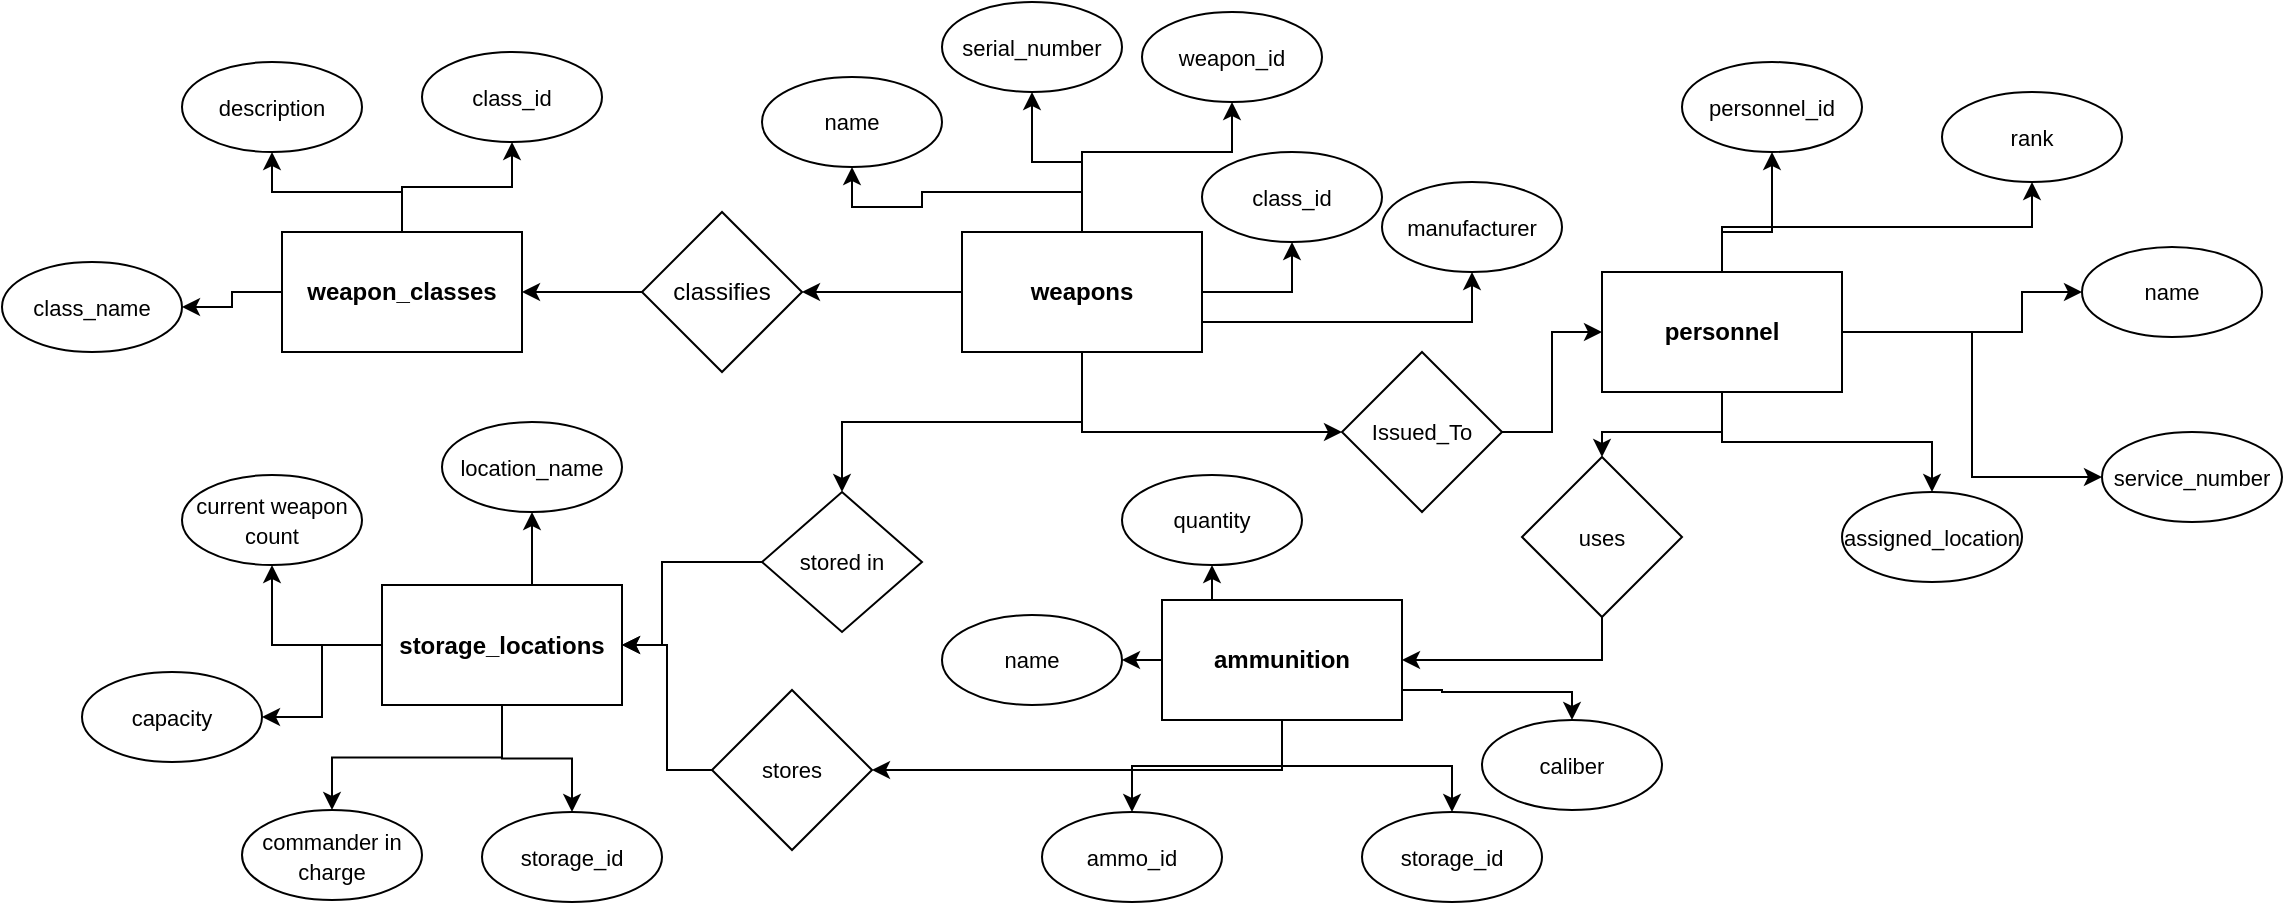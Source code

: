 <mxfile version="26.0.16">
  <diagram name="Page-1" id="ycRu8Dl1TrBNxJkZjVXF">
    <mxGraphModel dx="2569" dy="579" grid="1" gridSize="10" guides="1" tooltips="1" connect="1" arrows="1" fold="1" page="1" pageScale="1" pageWidth="1169" pageHeight="827" math="0" shadow="0">
      <root>
        <mxCell id="0" />
        <mxCell id="1" parent="0" />
        <mxCell id="KG3uTl3x-kGDV18g8xJJ-138" value="&lt;span style=&quot;font-size: 11px; text-align: left; text-wrap-mode: nowrap;&quot;&gt;class_id&lt;/span&gt;" style="ellipse;whiteSpace=wrap;html=1;" vertex="1" parent="1">
          <mxGeometry x="200" y="140" width="90" height="45" as="geometry" />
        </mxCell>
        <mxCell id="KG3uTl3x-kGDV18g8xJJ-139" value="&lt;span style=&quot;font-size: 11px; text-align: left; text-wrap-mode: nowrap;&quot;&gt;class_name&lt;/span&gt;" style="ellipse;whiteSpace=wrap;html=1;" vertex="1" parent="1">
          <mxGeometry x="-10" y="245" width="90" height="45" as="geometry" />
        </mxCell>
        <mxCell id="KG3uTl3x-kGDV18g8xJJ-141" value="&lt;span style=&quot;font-size: 11px; text-align: left; text-wrap-mode: nowrap;&quot;&gt;description&lt;/span&gt;" style="ellipse;whiteSpace=wrap;html=1;" vertex="1" parent="1">
          <mxGeometry x="80" y="145" width="90" height="45" as="geometry" />
        </mxCell>
        <mxCell id="KG3uTl3x-kGDV18g8xJJ-164" style="edgeStyle=orthogonalEdgeStyle;rounded=0;orthogonalLoop=1;jettySize=auto;html=1;exitX=1;exitY=0.5;exitDx=0;exitDy=0;entryX=0.5;entryY=1;entryDx=0;entryDy=0;" edge="1" parent="1" source="KG3uTl3x-kGDV18g8xJJ-144" target="KG3uTl3x-kGDV18g8xJJ-152">
          <mxGeometry relative="1" as="geometry" />
        </mxCell>
        <mxCell id="KG3uTl3x-kGDV18g8xJJ-165" style="edgeStyle=orthogonalEdgeStyle;rounded=0;orthogonalLoop=1;jettySize=auto;html=1;exitX=1;exitY=0.75;exitDx=0;exitDy=0;entryX=0.5;entryY=1;entryDx=0;entryDy=0;" edge="1" parent="1" source="KG3uTl3x-kGDV18g8xJJ-144" target="KG3uTl3x-kGDV18g8xJJ-150">
          <mxGeometry relative="1" as="geometry" />
        </mxCell>
        <mxCell id="KG3uTl3x-kGDV18g8xJJ-184" style="edgeStyle=orthogonalEdgeStyle;rounded=0;orthogonalLoop=1;jettySize=auto;html=1;exitX=0.5;exitY=1;exitDx=0;exitDy=0;entryX=0;entryY=0.5;entryDx=0;entryDy=0;" edge="1" parent="1" source="KG3uTl3x-kGDV18g8xJJ-144" target="KG3uTl3x-kGDV18g8xJJ-183">
          <mxGeometry relative="1" as="geometry" />
        </mxCell>
        <mxCell id="KG3uTl3x-kGDV18g8xJJ-220" style="edgeStyle=orthogonalEdgeStyle;rounded=0;orthogonalLoop=1;jettySize=auto;html=1;exitX=0;exitY=0.5;exitDx=0;exitDy=0;" edge="1" parent="1" source="KG3uTl3x-kGDV18g8xJJ-144" target="KG3uTl3x-kGDV18g8xJJ-154">
          <mxGeometry relative="1" as="geometry" />
        </mxCell>
        <mxCell id="KG3uTl3x-kGDV18g8xJJ-222" style="edgeStyle=orthogonalEdgeStyle;rounded=0;orthogonalLoop=1;jettySize=auto;html=1;exitX=0.5;exitY=0;exitDx=0;exitDy=0;entryX=0.5;entryY=1;entryDx=0;entryDy=0;" edge="1" parent="1" source="KG3uTl3x-kGDV18g8xJJ-144" target="KG3uTl3x-kGDV18g8xJJ-147">
          <mxGeometry relative="1" as="geometry">
            <Array as="points">
              <mxPoint x="530" y="190" />
              <mxPoint x="605" y="190" />
            </Array>
          </mxGeometry>
        </mxCell>
        <mxCell id="KG3uTl3x-kGDV18g8xJJ-224" style="edgeStyle=orthogonalEdgeStyle;rounded=0;orthogonalLoop=1;jettySize=auto;html=1;exitX=0.5;exitY=0;exitDx=0;exitDy=0;entryX=0.5;entryY=1;entryDx=0;entryDy=0;" edge="1" parent="1" source="KG3uTl3x-kGDV18g8xJJ-144" target="KG3uTl3x-kGDV18g8xJJ-151">
          <mxGeometry relative="1" as="geometry" />
        </mxCell>
        <mxCell id="KG3uTl3x-kGDV18g8xJJ-225" style="edgeStyle=orthogonalEdgeStyle;rounded=0;orthogonalLoop=1;jettySize=auto;html=1;exitX=0.5;exitY=0;exitDx=0;exitDy=0;entryX=0.5;entryY=1;entryDx=0;entryDy=0;" edge="1" parent="1" source="KG3uTl3x-kGDV18g8xJJ-144" target="KG3uTl3x-kGDV18g8xJJ-153">
          <mxGeometry relative="1" as="geometry" />
        </mxCell>
        <mxCell id="KG3uTl3x-kGDV18g8xJJ-144" value="&lt;span style=&quot;font-weight: 700; text-wrap-mode: nowrap;&quot;&gt;weapons&lt;/span&gt;" style="rounded=0;whiteSpace=wrap;html=1;" vertex="1" parent="1">
          <mxGeometry x="470" y="230" width="120" height="60" as="geometry" />
        </mxCell>
        <mxCell id="KG3uTl3x-kGDV18g8xJJ-157" value="" style="edgeStyle=orthogonalEdgeStyle;rounded=0;orthogonalLoop=1;jettySize=auto;html=1;" edge="1" parent="1" source="KG3uTl3x-kGDV18g8xJJ-145" target="KG3uTl3x-kGDV18g8xJJ-138">
          <mxGeometry relative="1" as="geometry" />
        </mxCell>
        <mxCell id="KG3uTl3x-kGDV18g8xJJ-218" style="edgeStyle=orthogonalEdgeStyle;rounded=0;orthogonalLoop=1;jettySize=auto;html=1;exitX=0;exitY=0.5;exitDx=0;exitDy=0;entryX=1;entryY=0.5;entryDx=0;entryDy=0;" edge="1" parent="1" source="KG3uTl3x-kGDV18g8xJJ-145" target="KG3uTl3x-kGDV18g8xJJ-139">
          <mxGeometry relative="1" as="geometry" />
        </mxCell>
        <mxCell id="KG3uTl3x-kGDV18g8xJJ-226" style="edgeStyle=orthogonalEdgeStyle;rounded=0;orthogonalLoop=1;jettySize=auto;html=1;exitX=0.5;exitY=0;exitDx=0;exitDy=0;entryX=0.5;entryY=1;entryDx=0;entryDy=0;" edge="1" parent="1" source="KG3uTl3x-kGDV18g8xJJ-145" target="KG3uTl3x-kGDV18g8xJJ-141">
          <mxGeometry relative="1" as="geometry" />
        </mxCell>
        <mxCell id="KG3uTl3x-kGDV18g8xJJ-145" value="&lt;span style=&quot;font-weight: 700; text-wrap-mode: nowrap;&quot;&gt;weapon_classes&lt;/span&gt;" style="rounded=0;whiteSpace=wrap;html=1;" vertex="1" parent="1">
          <mxGeometry x="130" y="230" width="120" height="60" as="geometry" />
        </mxCell>
        <mxCell id="KG3uTl3x-kGDV18g8xJJ-147" value="&lt;span style=&quot;font-size: 11px; text-align: left; text-wrap-mode: nowrap;&quot;&gt;weapon_id&lt;/span&gt;" style="ellipse;whiteSpace=wrap;html=1;" vertex="1" parent="1">
          <mxGeometry x="560" y="120" width="90" height="45" as="geometry" />
        </mxCell>
        <mxCell id="KG3uTl3x-kGDV18g8xJJ-148" value="&lt;span style=&quot;font-size: 11px; text-align: left; text-wrap-mode: nowrap;&quot;&gt;current weapon&lt;/span&gt;&lt;div&gt;&lt;span style=&quot;font-size: 11px; text-align: left; text-wrap-mode: nowrap;&quot;&gt;count&lt;/span&gt;&lt;/div&gt;" style="ellipse;whiteSpace=wrap;html=1;" vertex="1" parent="1">
          <mxGeometry x="80" y="351.5" width="90" height="45" as="geometry" />
        </mxCell>
        <mxCell id="KG3uTl3x-kGDV18g8xJJ-149" value="&lt;span style=&quot;font-size: 11px; text-align: left; text-wrap-mode: nowrap;&quot;&gt;personnel_id&lt;/span&gt;" style="ellipse;whiteSpace=wrap;html=1;" vertex="1" parent="1">
          <mxGeometry x="830" y="145" width="90" height="45" as="geometry" />
        </mxCell>
        <mxCell id="KG3uTl3x-kGDV18g8xJJ-150" value="&lt;span style=&quot;font-size: 11px; text-align: left; text-wrap-mode: nowrap;&quot;&gt;manufacturer&lt;/span&gt;" style="ellipse;whiteSpace=wrap;html=1;" vertex="1" parent="1">
          <mxGeometry x="680" y="205" width="90" height="45" as="geometry" />
        </mxCell>
        <mxCell id="KG3uTl3x-kGDV18g8xJJ-151" value="&lt;span style=&quot;font-size: 11px; text-align: left; text-wrap-mode: nowrap;&quot;&gt;serial_number&lt;/span&gt;" style="ellipse;whiteSpace=wrap;html=1;" vertex="1" parent="1">
          <mxGeometry x="460" y="115" width="90" height="45" as="geometry" />
        </mxCell>
        <mxCell id="KG3uTl3x-kGDV18g8xJJ-152" value="&lt;span style=&quot;font-size: 11px; text-align: left; text-wrap-mode: nowrap;&quot;&gt;class_id&lt;/span&gt;" style="ellipse;whiteSpace=wrap;html=1;" vertex="1" parent="1">
          <mxGeometry x="590" y="190" width="90" height="45" as="geometry" />
        </mxCell>
        <mxCell id="KG3uTl3x-kGDV18g8xJJ-153" value="&lt;span style=&quot;font-size: 11px; text-align: left; text-wrap-mode: nowrap;&quot;&gt;name&lt;/span&gt;" style="ellipse;whiteSpace=wrap;html=1;" vertex="1" parent="1">
          <mxGeometry x="370" y="152.5" width="90" height="45" as="geometry" />
        </mxCell>
        <mxCell id="KG3uTl3x-kGDV18g8xJJ-221" style="edgeStyle=orthogonalEdgeStyle;rounded=0;orthogonalLoop=1;jettySize=auto;html=1;exitX=0.5;exitY=1;exitDx=0;exitDy=0;entryX=1;entryY=0.5;entryDx=0;entryDy=0;" edge="1" parent="1" source="KG3uTl3x-kGDV18g8xJJ-154" target="KG3uTl3x-kGDV18g8xJJ-145">
          <mxGeometry relative="1" as="geometry" />
        </mxCell>
        <mxCell id="KG3uTl3x-kGDV18g8xJJ-154" value="classifies" style="rhombus;whiteSpace=wrap;html=1;direction=south;" vertex="1" parent="1">
          <mxGeometry x="310" y="220" width="80" height="80" as="geometry" />
        </mxCell>
        <mxCell id="KG3uTl3x-kGDV18g8xJJ-178" style="edgeStyle=orthogonalEdgeStyle;rounded=0;orthogonalLoop=1;jettySize=auto;html=1;exitX=0.5;exitY=0;exitDx=0;exitDy=0;entryX=0.5;entryY=1;entryDx=0;entryDy=0;" edge="1" parent="1" source="KG3uTl3x-kGDV18g8xJJ-167" target="KG3uTl3x-kGDV18g8xJJ-149">
          <mxGeometry relative="1" as="geometry">
            <Array as="points">
              <mxPoint x="850" y="230" />
              <mxPoint x="875" y="230" />
            </Array>
          </mxGeometry>
        </mxCell>
        <mxCell id="KG3uTl3x-kGDV18g8xJJ-179" style="edgeStyle=orthogonalEdgeStyle;rounded=0;orthogonalLoop=1;jettySize=auto;html=1;exitX=0.5;exitY=0;exitDx=0;exitDy=0;entryX=0.5;entryY=1;entryDx=0;entryDy=0;" edge="1" parent="1" source="KG3uTl3x-kGDV18g8xJJ-167" target="KG3uTl3x-kGDV18g8xJJ-176">
          <mxGeometry relative="1" as="geometry" />
        </mxCell>
        <mxCell id="KG3uTl3x-kGDV18g8xJJ-180" style="edgeStyle=orthogonalEdgeStyle;rounded=0;orthogonalLoop=1;jettySize=auto;html=1;exitX=1;exitY=0.5;exitDx=0;exitDy=0;entryX=0;entryY=0.5;entryDx=0;entryDy=0;" edge="1" parent="1" source="KG3uTl3x-kGDV18g8xJJ-167" target="KG3uTl3x-kGDV18g8xJJ-177">
          <mxGeometry relative="1" as="geometry">
            <Array as="points">
              <mxPoint x="1000" y="280" />
              <mxPoint x="1000" y="260" />
            </Array>
          </mxGeometry>
        </mxCell>
        <mxCell id="KG3uTl3x-kGDV18g8xJJ-181" style="edgeStyle=orthogonalEdgeStyle;rounded=0;orthogonalLoop=1;jettySize=auto;html=1;exitX=1;exitY=0.5;exitDx=0;exitDy=0;entryX=0;entryY=0.5;entryDx=0;entryDy=0;" edge="1" parent="1" source="KG3uTl3x-kGDV18g8xJJ-167" target="KG3uTl3x-kGDV18g8xJJ-175">
          <mxGeometry relative="1" as="geometry" />
        </mxCell>
        <mxCell id="KG3uTl3x-kGDV18g8xJJ-182" style="edgeStyle=orthogonalEdgeStyle;rounded=0;orthogonalLoop=1;jettySize=auto;html=1;exitX=0.5;exitY=1;exitDx=0;exitDy=0;entryX=0.5;entryY=0;entryDx=0;entryDy=0;" edge="1" parent="1" source="KG3uTl3x-kGDV18g8xJJ-167" target="KG3uTl3x-kGDV18g8xJJ-174">
          <mxGeometry relative="1" as="geometry" />
        </mxCell>
        <mxCell id="KG3uTl3x-kGDV18g8xJJ-189" style="edgeStyle=orthogonalEdgeStyle;rounded=0;orthogonalLoop=1;jettySize=auto;html=1;exitX=0.5;exitY=1;exitDx=0;exitDy=0;entryX=0.5;entryY=0;entryDx=0;entryDy=0;" edge="1" parent="1" source="KG3uTl3x-kGDV18g8xJJ-167" target="KG3uTl3x-kGDV18g8xJJ-187">
          <mxGeometry relative="1" as="geometry" />
        </mxCell>
        <mxCell id="KG3uTl3x-kGDV18g8xJJ-167" value="&lt;span style=&quot;font-weight: 700; text-wrap-mode: nowrap;&quot;&gt;personnel&lt;/span&gt;" style="rounded=0;whiteSpace=wrap;html=1;" vertex="1" parent="1">
          <mxGeometry x="790" y="250" width="120" height="60" as="geometry" />
        </mxCell>
        <mxCell id="KG3uTl3x-kGDV18g8xJJ-169" value="&lt;span style=&quot;font-size: 11px; text-align: left; text-wrap-mode: nowrap;&quot;&gt;storage_id&lt;/span&gt;" style="ellipse;whiteSpace=wrap;html=1;" vertex="1" parent="1">
          <mxGeometry x="670" y="520" width="90" height="45" as="geometry" />
        </mxCell>
        <mxCell id="KG3uTl3x-kGDV18g8xJJ-170" value="&lt;span style=&quot;font-size: 11px; text-align: left; text-wrap-mode: nowrap;&quot;&gt;quantity&lt;/span&gt;" style="ellipse;whiteSpace=wrap;html=1;" vertex="1" parent="1">
          <mxGeometry x="550" y="351.5" width="90" height="45" as="geometry" />
        </mxCell>
        <mxCell id="KG3uTl3x-kGDV18g8xJJ-171" value="&lt;span style=&quot;font-size: 11px; text-align: left; text-wrap-mode: nowrap;&quot;&gt;caliber&lt;/span&gt;" style="ellipse;whiteSpace=wrap;html=1;" vertex="1" parent="1">
          <mxGeometry x="730" y="474" width="90" height="45" as="geometry" />
        </mxCell>
        <mxCell id="KG3uTl3x-kGDV18g8xJJ-172" value="&lt;span style=&quot;font-size: 11px; text-align: left; text-wrap-mode: nowrap;&quot;&gt;name&lt;/span&gt;" style="ellipse;whiteSpace=wrap;html=1;" vertex="1" parent="1">
          <mxGeometry x="460" y="421.5" width="90" height="45" as="geometry" />
        </mxCell>
        <mxCell id="KG3uTl3x-kGDV18g8xJJ-173" value="&lt;span style=&quot;font-size: 11px; text-align: left; text-wrap-mode: nowrap;&quot;&gt;ammo_id&lt;/span&gt;" style="ellipse;whiteSpace=wrap;html=1;" vertex="1" parent="1">
          <mxGeometry x="510" y="520" width="90" height="45" as="geometry" />
        </mxCell>
        <mxCell id="KG3uTl3x-kGDV18g8xJJ-174" value="&lt;span style=&quot;font-size: 11px; text-align: left; text-wrap-mode: nowrap;&quot;&gt;assigned_location&lt;/span&gt;" style="ellipse;whiteSpace=wrap;html=1;" vertex="1" parent="1">
          <mxGeometry x="910" y="360" width="90" height="45" as="geometry" />
        </mxCell>
        <mxCell id="KG3uTl3x-kGDV18g8xJJ-175" value="&lt;span style=&quot;font-size: 11px; text-align: left; text-wrap-mode: nowrap;&quot;&gt;service_number&lt;/span&gt;" style="ellipse;whiteSpace=wrap;html=1;" vertex="1" parent="1">
          <mxGeometry x="1040" y="330" width="90" height="45" as="geometry" />
        </mxCell>
        <mxCell id="KG3uTl3x-kGDV18g8xJJ-176" value="&lt;span style=&quot;font-size: 11px; text-align: left; text-wrap-mode: nowrap;&quot;&gt;rank&lt;/span&gt;" style="ellipse;whiteSpace=wrap;html=1;" vertex="1" parent="1">
          <mxGeometry x="960" y="160" width="90" height="45" as="geometry" />
        </mxCell>
        <mxCell id="KG3uTl3x-kGDV18g8xJJ-177" value="&lt;span style=&quot;font-size: 11px; text-align: left; text-wrap-mode: nowrap;&quot;&gt;name&lt;/span&gt;" style="ellipse;whiteSpace=wrap;html=1;" vertex="1" parent="1">
          <mxGeometry x="1030" y="237.5" width="90" height="45" as="geometry" />
        </mxCell>
        <mxCell id="KG3uTl3x-kGDV18g8xJJ-185" style="edgeStyle=orthogonalEdgeStyle;rounded=0;orthogonalLoop=1;jettySize=auto;html=1;exitX=1;exitY=0.5;exitDx=0;exitDy=0;entryX=0;entryY=0.5;entryDx=0;entryDy=0;" edge="1" parent="1" source="KG3uTl3x-kGDV18g8xJJ-183" target="KG3uTl3x-kGDV18g8xJJ-167">
          <mxGeometry relative="1" as="geometry" />
        </mxCell>
        <mxCell id="KG3uTl3x-kGDV18g8xJJ-183" value="&lt;span style=&quot;font-size: 11px; text-wrap-mode: nowrap; background-color: rgb(255, 255, 255);&quot;&gt;Issued_To&lt;/span&gt;" style="rhombus;whiteSpace=wrap;html=1;" vertex="1" parent="1">
          <mxGeometry x="660" y="290" width="80" height="80" as="geometry" />
        </mxCell>
        <mxCell id="KG3uTl3x-kGDV18g8xJJ-192" style="edgeStyle=orthogonalEdgeStyle;rounded=0;orthogonalLoop=1;jettySize=auto;html=1;exitX=0.5;exitY=1;exitDx=0;exitDy=0;entryX=0.5;entryY=0;entryDx=0;entryDy=0;" edge="1" parent="1" source="KG3uTl3x-kGDV18g8xJJ-186" target="KG3uTl3x-kGDV18g8xJJ-173">
          <mxGeometry relative="1" as="geometry" />
        </mxCell>
        <mxCell id="KG3uTl3x-kGDV18g8xJJ-193" style="edgeStyle=orthogonalEdgeStyle;rounded=0;orthogonalLoop=1;jettySize=auto;html=1;entryX=0.5;entryY=0;entryDx=0;entryDy=0;" edge="1" parent="1" source="KG3uTl3x-kGDV18g8xJJ-186" target="KG3uTl3x-kGDV18g8xJJ-169">
          <mxGeometry relative="1" as="geometry" />
        </mxCell>
        <mxCell id="KG3uTl3x-kGDV18g8xJJ-194" style="edgeStyle=orthogonalEdgeStyle;rounded=0;orthogonalLoop=1;jettySize=auto;html=1;exitX=0.5;exitY=0;exitDx=0;exitDy=0;entryX=0.5;entryY=1;entryDx=0;entryDy=0;" edge="1" parent="1" source="KG3uTl3x-kGDV18g8xJJ-186" target="KG3uTl3x-kGDV18g8xJJ-170">
          <mxGeometry relative="1" as="geometry" />
        </mxCell>
        <mxCell id="KG3uTl3x-kGDV18g8xJJ-196" style="edgeStyle=orthogonalEdgeStyle;rounded=0;orthogonalLoop=1;jettySize=auto;html=1;exitX=0;exitY=0.5;exitDx=0;exitDy=0;entryX=1;entryY=0.5;entryDx=0;entryDy=0;" edge="1" parent="1" source="KG3uTl3x-kGDV18g8xJJ-186" target="KG3uTl3x-kGDV18g8xJJ-172">
          <mxGeometry relative="1" as="geometry" />
        </mxCell>
        <mxCell id="KG3uTl3x-kGDV18g8xJJ-197" style="edgeStyle=orthogonalEdgeStyle;rounded=0;orthogonalLoop=1;jettySize=auto;html=1;exitX=1;exitY=0.75;exitDx=0;exitDy=0;entryX=0.5;entryY=0;entryDx=0;entryDy=0;" edge="1" parent="1" source="KG3uTl3x-kGDV18g8xJJ-186" target="KG3uTl3x-kGDV18g8xJJ-171">
          <mxGeometry relative="1" as="geometry">
            <Array as="points">
              <mxPoint x="710" y="459" />
              <mxPoint x="710" y="460" />
              <mxPoint x="775" y="460" />
            </Array>
          </mxGeometry>
        </mxCell>
        <mxCell id="KG3uTl3x-kGDV18g8xJJ-217" style="edgeStyle=orthogonalEdgeStyle;rounded=0;orthogonalLoop=1;jettySize=auto;html=1;exitX=0.5;exitY=1;exitDx=0;exitDy=0;entryX=1;entryY=0.5;entryDx=0;entryDy=0;" edge="1" parent="1" source="KG3uTl3x-kGDV18g8xJJ-186" target="KG3uTl3x-kGDV18g8xJJ-203">
          <mxGeometry relative="1" as="geometry" />
        </mxCell>
        <mxCell id="KG3uTl3x-kGDV18g8xJJ-186" value="&lt;span style=&quot;font-weight: 700; text-wrap-mode: nowrap;&quot;&gt;ammunition&lt;/span&gt;" style="rounded=0;whiteSpace=wrap;html=1;" vertex="1" parent="1">
          <mxGeometry x="570" y="414" width="120" height="60" as="geometry" />
        </mxCell>
        <mxCell id="KG3uTl3x-kGDV18g8xJJ-187" value="&lt;span style=&quot;font-size: 11px; text-wrap-mode: nowrap; background-color: rgb(255, 255, 255);&quot;&gt;uses&lt;/span&gt;" style="rhombus;whiteSpace=wrap;html=1;" vertex="1" parent="1">
          <mxGeometry x="750" y="342.5" width="80" height="80" as="geometry" />
        </mxCell>
        <mxCell id="KG3uTl3x-kGDV18g8xJJ-191" style="edgeStyle=orthogonalEdgeStyle;rounded=0;orthogonalLoop=1;jettySize=auto;html=1;exitX=0.5;exitY=1;exitDx=0;exitDy=0;entryX=1;entryY=0.5;entryDx=0;entryDy=0;" edge="1" parent="1" source="KG3uTl3x-kGDV18g8xJJ-187" target="KG3uTl3x-kGDV18g8xJJ-186">
          <mxGeometry relative="1" as="geometry" />
        </mxCell>
        <mxCell id="KG3uTl3x-kGDV18g8xJJ-198" value="&lt;span style=&quot;font-size: 11px; text-align: left; text-wrap-mode: nowrap;&quot;&gt;commander in&lt;/span&gt;&lt;div&gt;&lt;span style=&quot;font-size: 11px; text-align: left; text-wrap-mode: nowrap;&quot;&gt;charge&lt;/span&gt;&lt;/div&gt;" style="ellipse;whiteSpace=wrap;html=1;" vertex="1" parent="1">
          <mxGeometry x="110" y="519" width="90" height="45" as="geometry" />
        </mxCell>
        <mxCell id="KG3uTl3x-kGDV18g8xJJ-199" value="&lt;span style=&quot;font-size: 11px; text-align: left; text-wrap-mode: nowrap;&quot;&gt;capacity&lt;/span&gt;" style="ellipse;whiteSpace=wrap;html=1;" vertex="1" parent="1">
          <mxGeometry x="30" y="450" width="90" height="45" as="geometry" />
        </mxCell>
        <mxCell id="KG3uTl3x-kGDV18g8xJJ-200" value="&lt;span style=&quot;font-size: 11px; text-align: left; text-wrap-mode: nowrap;&quot;&gt;location_name&lt;/span&gt;" style="ellipse;whiteSpace=wrap;html=1;" vertex="1" parent="1">
          <mxGeometry x="210" y="325" width="90" height="45" as="geometry" />
        </mxCell>
        <mxCell id="KG3uTl3x-kGDV18g8xJJ-201" value="&lt;span style=&quot;font-size: 11px; text-align: left; text-wrap-mode: nowrap;&quot;&gt;storage_id&lt;/span&gt;" style="ellipse;whiteSpace=wrap;html=1;" vertex="1" parent="1">
          <mxGeometry x="230" y="520" width="90" height="45" as="geometry" />
        </mxCell>
        <mxCell id="KG3uTl3x-kGDV18g8xJJ-209" style="edgeStyle=orthogonalEdgeStyle;rounded=0;orthogonalLoop=1;jettySize=auto;html=1;exitX=0;exitY=0.5;exitDx=0;exitDy=0;" edge="1" parent="1" source="KG3uTl3x-kGDV18g8xJJ-202" target="KG3uTl3x-kGDV18g8xJJ-148">
          <mxGeometry relative="1" as="geometry" />
        </mxCell>
        <mxCell id="KG3uTl3x-kGDV18g8xJJ-210" style="edgeStyle=orthogonalEdgeStyle;rounded=0;orthogonalLoop=1;jettySize=auto;html=1;exitX=0;exitY=0.5;exitDx=0;exitDy=0;entryX=1;entryY=0.5;entryDx=0;entryDy=0;" edge="1" parent="1" source="KG3uTl3x-kGDV18g8xJJ-202" target="KG3uTl3x-kGDV18g8xJJ-199">
          <mxGeometry relative="1" as="geometry" />
        </mxCell>
        <mxCell id="KG3uTl3x-kGDV18g8xJJ-212" style="edgeStyle=orthogonalEdgeStyle;rounded=0;orthogonalLoop=1;jettySize=auto;html=1;exitX=0.5;exitY=1;exitDx=0;exitDy=0;entryX=0.5;entryY=0;entryDx=0;entryDy=0;" edge="1" parent="1" source="KG3uTl3x-kGDV18g8xJJ-202" target="KG3uTl3x-kGDV18g8xJJ-198">
          <mxGeometry relative="1" as="geometry" />
        </mxCell>
        <mxCell id="KG3uTl3x-kGDV18g8xJJ-213" style="edgeStyle=orthogonalEdgeStyle;rounded=0;orthogonalLoop=1;jettySize=auto;html=1;exitX=0.5;exitY=1;exitDx=0;exitDy=0;entryX=0.5;entryY=0;entryDx=0;entryDy=0;" edge="1" parent="1" source="KG3uTl3x-kGDV18g8xJJ-202" target="KG3uTl3x-kGDV18g8xJJ-201">
          <mxGeometry relative="1" as="geometry" />
        </mxCell>
        <mxCell id="KG3uTl3x-kGDV18g8xJJ-214" style="edgeStyle=orthogonalEdgeStyle;rounded=0;orthogonalLoop=1;jettySize=auto;html=1;exitX=0.5;exitY=0;exitDx=0;exitDy=0;entryX=0.5;entryY=1;entryDx=0;entryDy=0;" edge="1" parent="1" source="KG3uTl3x-kGDV18g8xJJ-202" target="KG3uTl3x-kGDV18g8xJJ-200">
          <mxGeometry relative="1" as="geometry" />
        </mxCell>
        <mxCell id="KG3uTl3x-kGDV18g8xJJ-202" value="&lt;span style=&quot;font-weight: 700; text-wrap-mode: nowrap;&quot;&gt;storage_locations&lt;/span&gt;" style="rounded=0;whiteSpace=wrap;html=1;" vertex="1" parent="1">
          <mxGeometry x="180" y="406.5" width="120" height="60" as="geometry" />
        </mxCell>
        <mxCell id="KG3uTl3x-kGDV18g8xJJ-205" style="edgeStyle=orthogonalEdgeStyle;rounded=0;orthogonalLoop=1;jettySize=auto;html=1;exitX=0;exitY=0.5;exitDx=0;exitDy=0;entryX=1;entryY=0.5;entryDx=0;entryDy=0;" edge="1" parent="1" source="KG3uTl3x-kGDV18g8xJJ-203" target="KG3uTl3x-kGDV18g8xJJ-202">
          <mxGeometry relative="1" as="geometry" />
        </mxCell>
        <mxCell id="KG3uTl3x-kGDV18g8xJJ-203" value="&lt;span style=&quot;font-size: 11px; text-wrap-mode: nowrap; background-color: rgb(255, 255, 255);&quot;&gt;stores&lt;/span&gt;" style="rhombus;whiteSpace=wrap;html=1;" vertex="1" parent="1">
          <mxGeometry x="345" y="459" width="80" height="80" as="geometry" />
        </mxCell>
        <mxCell id="KG3uTl3x-kGDV18g8xJJ-208" style="edgeStyle=orthogonalEdgeStyle;rounded=0;orthogonalLoop=1;jettySize=auto;html=1;entryX=1;entryY=0.5;entryDx=0;entryDy=0;" edge="1" parent="1" source="KG3uTl3x-kGDV18g8xJJ-206" target="KG3uTl3x-kGDV18g8xJJ-202">
          <mxGeometry relative="1" as="geometry">
            <Array as="points">
              <mxPoint x="320" y="395" />
              <mxPoint x="320" y="436" />
            </Array>
          </mxGeometry>
        </mxCell>
        <mxCell id="KG3uTl3x-kGDV18g8xJJ-206" value="&lt;span style=&quot;font-size: 11px; text-wrap-mode: nowrap; background-color: rgb(255, 255, 255);&quot;&gt;stored in&lt;/span&gt;" style="rhombus;whiteSpace=wrap;html=1;" vertex="1" parent="1">
          <mxGeometry x="370" y="360" width="80" height="70" as="geometry" />
        </mxCell>
        <mxCell id="KG3uTl3x-kGDV18g8xJJ-207" style="edgeStyle=orthogonalEdgeStyle;rounded=0;orthogonalLoop=1;jettySize=auto;html=1;exitX=0.5;exitY=1;exitDx=0;exitDy=0;entryX=0.5;entryY=0;entryDx=0;entryDy=0;" edge="1" parent="1" source="KG3uTl3x-kGDV18g8xJJ-144" target="KG3uTl3x-kGDV18g8xJJ-206">
          <mxGeometry relative="1" as="geometry" />
        </mxCell>
      </root>
    </mxGraphModel>
  </diagram>
</mxfile>
